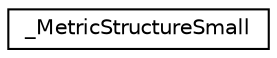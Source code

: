 digraph "Graphical Class Hierarchy"
{
  edge [fontname="Helvetica",fontsize="10",labelfontname="Helvetica",labelfontsize="10"];
  node [fontname="Helvetica",fontsize="10",shape=record];
  rankdir="LR";
  Node1 [label="_MetricStructureSmall",height=0.2,width=0.4,color="black", fillcolor="white", style="filled",URL="$struct___metric_structure_small.html"];
}
